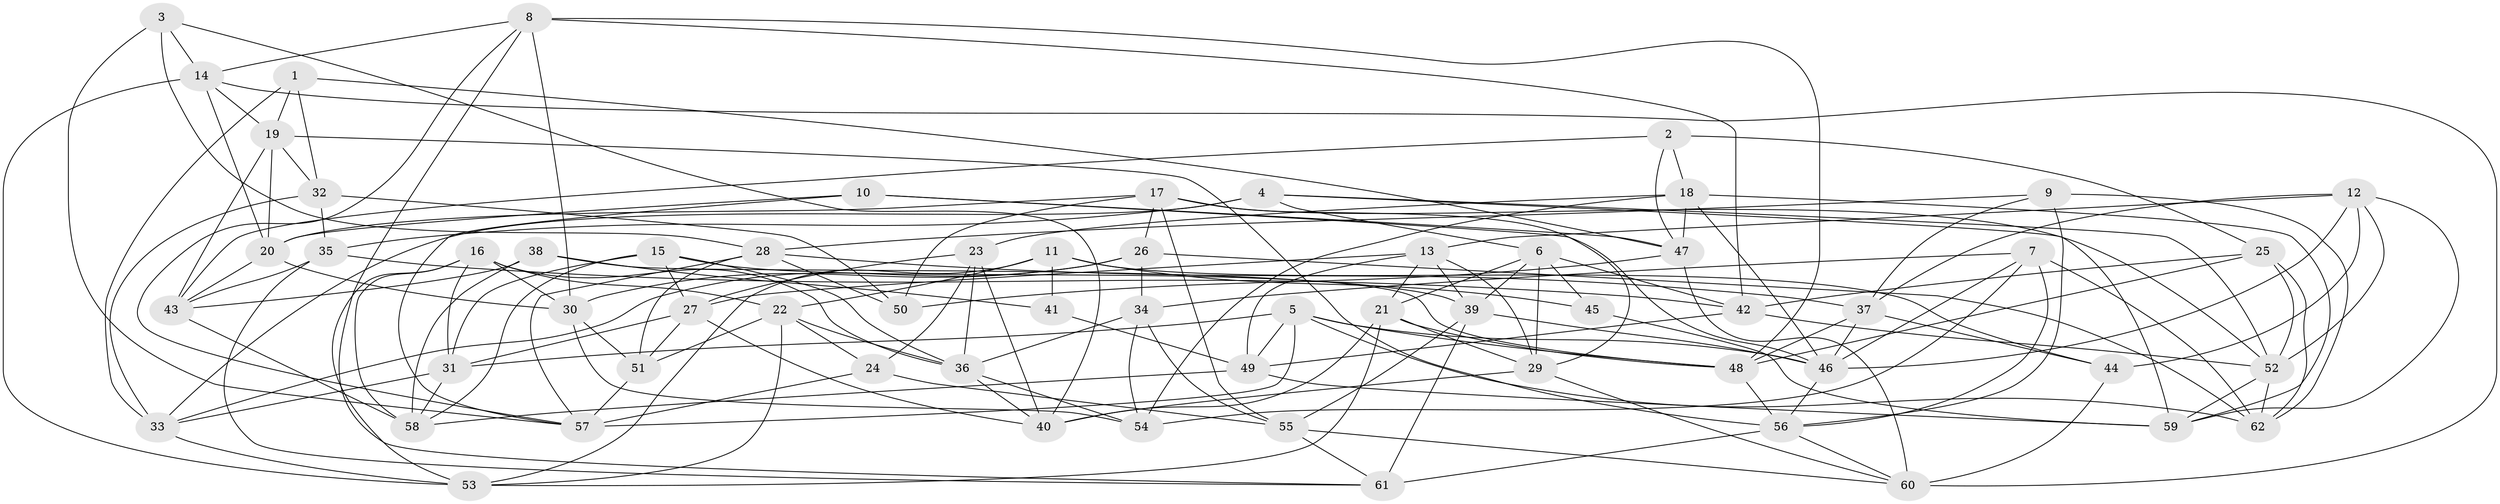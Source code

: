 // original degree distribution, {4: 1.0}
// Generated by graph-tools (version 1.1) at 2025/03/03/09/25 03:03:01]
// undirected, 62 vertices, 171 edges
graph export_dot {
graph [start="1"]
  node [color=gray90,style=filled];
  1;
  2;
  3;
  4;
  5;
  6;
  7;
  8;
  9;
  10;
  11;
  12;
  13;
  14;
  15;
  16;
  17;
  18;
  19;
  20;
  21;
  22;
  23;
  24;
  25;
  26;
  27;
  28;
  29;
  30;
  31;
  32;
  33;
  34;
  35;
  36;
  37;
  38;
  39;
  40;
  41;
  42;
  43;
  44;
  45;
  46;
  47;
  48;
  49;
  50;
  51;
  52;
  53;
  54;
  55;
  56;
  57;
  58;
  59;
  60;
  61;
  62;
  1 -- 19 [weight=1.0];
  1 -- 32 [weight=1.0];
  1 -- 33 [weight=1.0];
  1 -- 47 [weight=1.0];
  2 -- 18 [weight=1.0];
  2 -- 25 [weight=1.0];
  2 -- 43 [weight=1.0];
  2 -- 47 [weight=1.0];
  3 -- 14 [weight=1.0];
  3 -- 28 [weight=1.0];
  3 -- 40 [weight=1.0];
  3 -- 57 [weight=1.0];
  4 -- 6 [weight=1.0];
  4 -- 33 [weight=1.0];
  4 -- 35 [weight=1.0];
  4 -- 52 [weight=2.0];
  4 -- 59 [weight=1.0];
  5 -- 31 [weight=1.0];
  5 -- 46 [weight=1.0];
  5 -- 48 [weight=1.0];
  5 -- 49 [weight=1.0];
  5 -- 57 [weight=1.0];
  5 -- 62 [weight=1.0];
  6 -- 21 [weight=1.0];
  6 -- 29 [weight=1.0];
  6 -- 39 [weight=1.0];
  6 -- 42 [weight=1.0];
  6 -- 45 [weight=1.0];
  7 -- 34 [weight=1.0];
  7 -- 46 [weight=1.0];
  7 -- 54 [weight=2.0];
  7 -- 56 [weight=1.0];
  7 -- 62 [weight=1.0];
  8 -- 14 [weight=1.0];
  8 -- 30 [weight=1.0];
  8 -- 42 [weight=1.0];
  8 -- 48 [weight=1.0];
  8 -- 57 [weight=1.0];
  8 -- 61 [weight=1.0];
  9 -- 28 [weight=1.0];
  9 -- 37 [weight=1.0];
  9 -- 56 [weight=1.0];
  9 -- 62 [weight=1.0];
  10 -- 20 [weight=1.0];
  10 -- 46 [weight=1.0];
  10 -- 47 [weight=1.0];
  10 -- 57 [weight=1.0];
  11 -- 22 [weight=1.0];
  11 -- 41 [weight=1.0];
  11 -- 44 [weight=1.0];
  11 -- 45 [weight=2.0];
  11 -- 53 [weight=1.0];
  12 -- 13 [weight=1.0];
  12 -- 37 [weight=1.0];
  12 -- 44 [weight=1.0];
  12 -- 46 [weight=1.0];
  12 -- 52 [weight=1.0];
  12 -- 59 [weight=1.0];
  13 -- 21 [weight=1.0];
  13 -- 27 [weight=1.0];
  13 -- 29 [weight=1.0];
  13 -- 39 [weight=1.0];
  13 -- 49 [weight=1.0];
  14 -- 19 [weight=1.0];
  14 -- 20 [weight=1.0];
  14 -- 53 [weight=1.0];
  14 -- 60 [weight=1.0];
  15 -- 27 [weight=1.0];
  15 -- 31 [weight=1.0];
  15 -- 36 [weight=1.0];
  15 -- 39 [weight=1.0];
  15 -- 58 [weight=2.0];
  16 -- 22 [weight=1.0];
  16 -- 30 [weight=1.0];
  16 -- 31 [weight=1.0];
  16 -- 36 [weight=1.0];
  16 -- 53 [weight=1.0];
  16 -- 58 [weight=1.0];
  17 -- 20 [weight=1.0];
  17 -- 26 [weight=1.0];
  17 -- 29 [weight=1.0];
  17 -- 50 [weight=1.0];
  17 -- 52 [weight=1.0];
  17 -- 55 [weight=1.0];
  18 -- 23 [weight=1.0];
  18 -- 46 [weight=1.0];
  18 -- 47 [weight=1.0];
  18 -- 54 [weight=1.0];
  18 -- 59 [weight=1.0];
  19 -- 20 [weight=1.0];
  19 -- 32 [weight=1.0];
  19 -- 43 [weight=1.0];
  19 -- 56 [weight=1.0];
  20 -- 30 [weight=1.0];
  20 -- 43 [weight=1.0];
  21 -- 29 [weight=1.0];
  21 -- 40 [weight=1.0];
  21 -- 48 [weight=1.0];
  21 -- 53 [weight=1.0];
  22 -- 24 [weight=1.0];
  22 -- 36 [weight=1.0];
  22 -- 51 [weight=1.0];
  22 -- 53 [weight=1.0];
  23 -- 24 [weight=1.0];
  23 -- 27 [weight=1.0];
  23 -- 36 [weight=2.0];
  23 -- 40 [weight=1.0];
  24 -- 55 [weight=1.0];
  24 -- 57 [weight=1.0];
  25 -- 42 [weight=1.0];
  25 -- 48 [weight=2.0];
  25 -- 52 [weight=1.0];
  25 -- 62 [weight=1.0];
  26 -- 30 [weight=1.0];
  26 -- 33 [weight=1.0];
  26 -- 34 [weight=2.0];
  26 -- 62 [weight=1.0];
  27 -- 31 [weight=1.0];
  27 -- 40 [weight=1.0];
  27 -- 51 [weight=1.0];
  28 -- 37 [weight=1.0];
  28 -- 50 [weight=1.0];
  28 -- 51 [weight=1.0];
  28 -- 57 [weight=1.0];
  29 -- 40 [weight=1.0];
  29 -- 60 [weight=1.0];
  30 -- 51 [weight=1.0];
  30 -- 54 [weight=1.0];
  31 -- 33 [weight=1.0];
  31 -- 58 [weight=1.0];
  32 -- 33 [weight=1.0];
  32 -- 35 [weight=2.0];
  32 -- 50 [weight=1.0];
  33 -- 53 [weight=1.0];
  34 -- 36 [weight=1.0];
  34 -- 54 [weight=1.0];
  34 -- 55 [weight=1.0];
  35 -- 42 [weight=1.0];
  35 -- 43 [weight=1.0];
  35 -- 61 [weight=1.0];
  36 -- 40 [weight=1.0];
  36 -- 54 [weight=1.0];
  37 -- 44 [weight=1.0];
  37 -- 46 [weight=1.0];
  37 -- 48 [weight=1.0];
  38 -- 41 [weight=2.0];
  38 -- 43 [weight=1.0];
  38 -- 48 [weight=1.0];
  38 -- 58 [weight=2.0];
  39 -- 46 [weight=1.0];
  39 -- 55 [weight=1.0];
  39 -- 61 [weight=1.0];
  41 -- 49 [weight=1.0];
  42 -- 49 [weight=1.0];
  42 -- 52 [weight=1.0];
  43 -- 58 [weight=1.0];
  44 -- 60 [weight=1.0];
  45 -- 59 [weight=1.0];
  46 -- 56 [weight=1.0];
  47 -- 50 [weight=1.0];
  47 -- 60 [weight=1.0];
  48 -- 56 [weight=1.0];
  49 -- 58 [weight=1.0];
  49 -- 59 [weight=1.0];
  51 -- 57 [weight=2.0];
  52 -- 59 [weight=1.0];
  52 -- 62 [weight=1.0];
  55 -- 60 [weight=1.0];
  55 -- 61 [weight=1.0];
  56 -- 60 [weight=1.0];
  56 -- 61 [weight=2.0];
}
